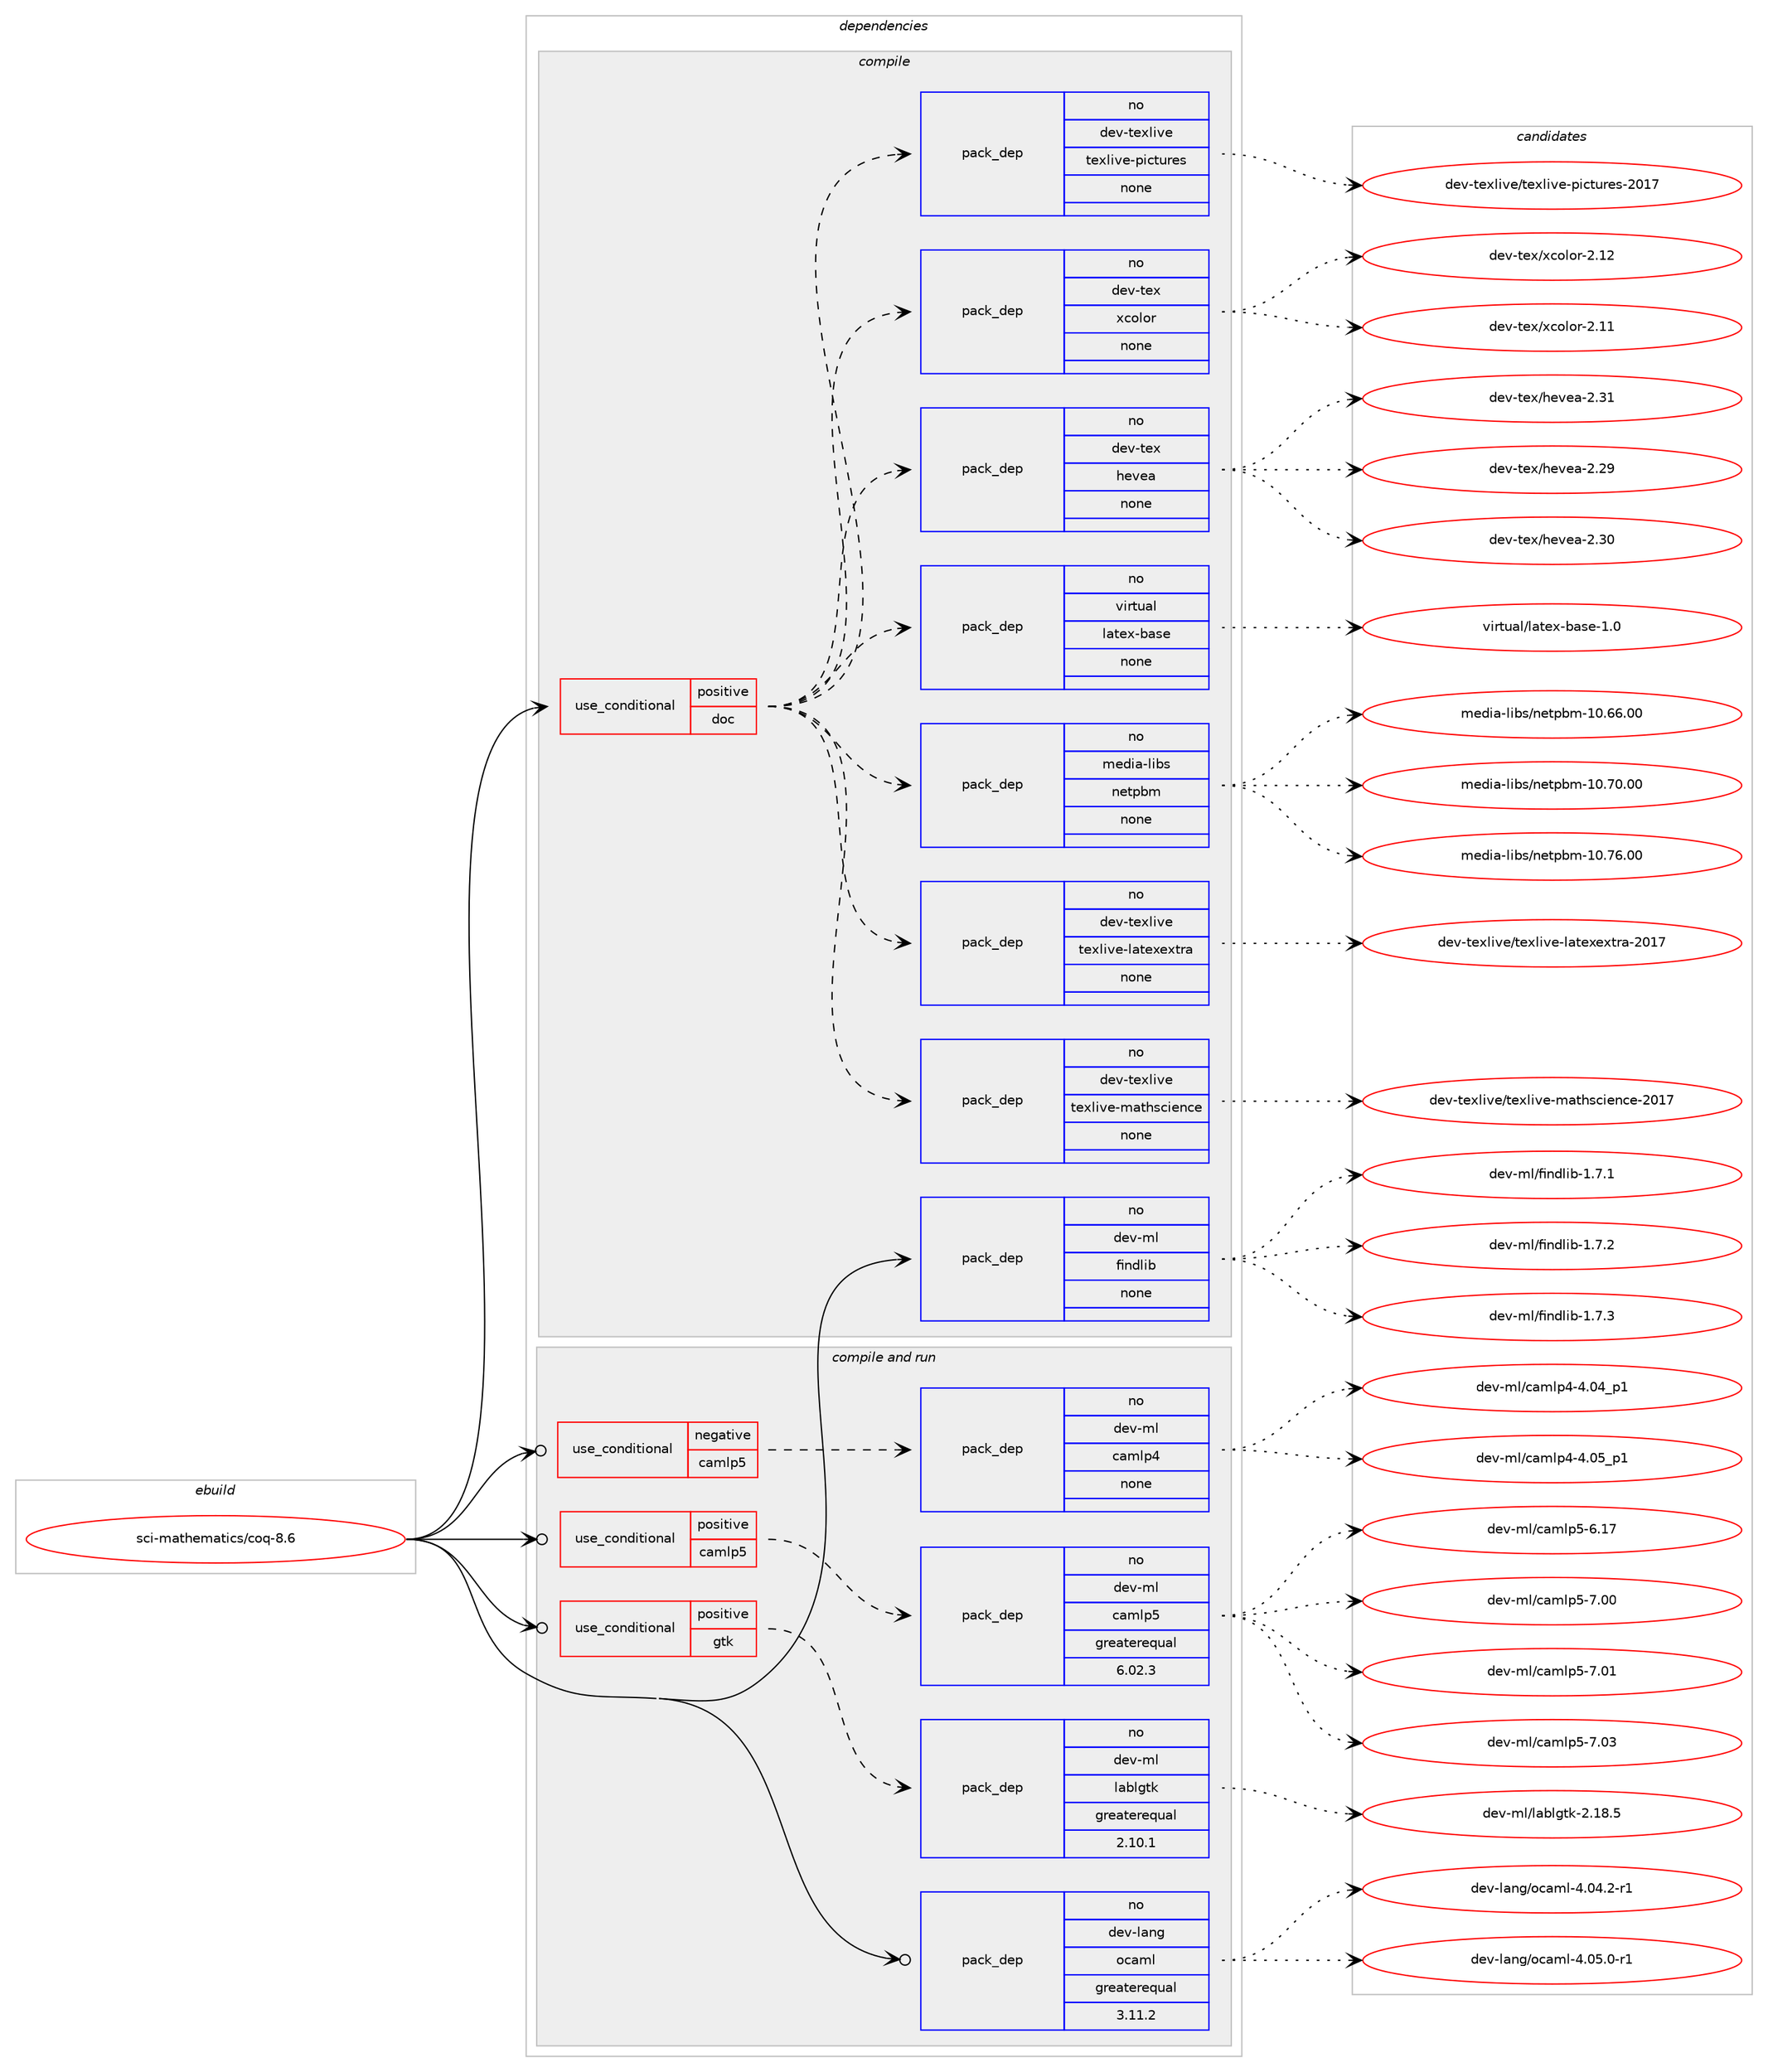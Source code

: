 digraph prolog {

# *************
# Graph options
# *************

newrank=true;
concentrate=true;
compound=true;
graph [rankdir=LR,fontname=Helvetica,fontsize=10,ranksep=1.5];#, ranksep=2.5, nodesep=0.2];
edge  [arrowhead=vee];
node  [fontname=Helvetica,fontsize=10];

# **********
# The ebuild
# **********

subgraph cluster_leftcol {
color=gray;
rank=same;
label=<<i>ebuild</i>>;
id [label="sci-mathematics/coq-8.6", color=red, width=4, href="../sci-mathematics/coq-8.6.svg"];
}

# ****************
# The dependencies
# ****************

subgraph cluster_midcol {
color=gray;
label=<<i>dependencies</i>>;
subgraph cluster_compile {
fillcolor="#eeeeee";
style=filled;
label=<<i>compile</i>>;
subgraph cond454434 {
dependency1697904 [label=<<TABLE BORDER="0" CELLBORDER="1" CELLSPACING="0" CELLPADDING="4"><TR><TD ROWSPAN="3" CELLPADDING="10">use_conditional</TD></TR><TR><TD>positive</TD></TR><TR><TD>doc</TD></TR></TABLE>>, shape=none, color=red];
subgraph pack1215642 {
dependency1697905 [label=<<TABLE BORDER="0" CELLBORDER="1" CELLSPACING="0" CELLPADDING="4" WIDTH="220"><TR><TD ROWSPAN="6" CELLPADDING="30">pack_dep</TD></TR><TR><TD WIDTH="110">no</TD></TR><TR><TD>media-libs</TD></TR><TR><TD>netpbm</TD></TR><TR><TD>none</TD></TR><TR><TD></TD></TR></TABLE>>, shape=none, color=blue];
}
dependency1697904:e -> dependency1697905:w [weight=20,style="dashed",arrowhead="vee"];
subgraph pack1215643 {
dependency1697906 [label=<<TABLE BORDER="0" CELLBORDER="1" CELLSPACING="0" CELLPADDING="4" WIDTH="220"><TR><TD ROWSPAN="6" CELLPADDING="30">pack_dep</TD></TR><TR><TD WIDTH="110">no</TD></TR><TR><TD>virtual</TD></TR><TR><TD>latex-base</TD></TR><TR><TD>none</TD></TR><TR><TD></TD></TR></TABLE>>, shape=none, color=blue];
}
dependency1697904:e -> dependency1697906:w [weight=20,style="dashed",arrowhead="vee"];
subgraph pack1215644 {
dependency1697907 [label=<<TABLE BORDER="0" CELLBORDER="1" CELLSPACING="0" CELLPADDING="4" WIDTH="220"><TR><TD ROWSPAN="6" CELLPADDING="30">pack_dep</TD></TR><TR><TD WIDTH="110">no</TD></TR><TR><TD>dev-tex</TD></TR><TR><TD>hevea</TD></TR><TR><TD>none</TD></TR><TR><TD></TD></TR></TABLE>>, shape=none, color=blue];
}
dependency1697904:e -> dependency1697907:w [weight=20,style="dashed",arrowhead="vee"];
subgraph pack1215645 {
dependency1697908 [label=<<TABLE BORDER="0" CELLBORDER="1" CELLSPACING="0" CELLPADDING="4" WIDTH="220"><TR><TD ROWSPAN="6" CELLPADDING="30">pack_dep</TD></TR><TR><TD WIDTH="110">no</TD></TR><TR><TD>dev-tex</TD></TR><TR><TD>xcolor</TD></TR><TR><TD>none</TD></TR><TR><TD></TD></TR></TABLE>>, shape=none, color=blue];
}
dependency1697904:e -> dependency1697908:w [weight=20,style="dashed",arrowhead="vee"];
subgraph pack1215646 {
dependency1697909 [label=<<TABLE BORDER="0" CELLBORDER="1" CELLSPACING="0" CELLPADDING="4" WIDTH="220"><TR><TD ROWSPAN="6" CELLPADDING="30">pack_dep</TD></TR><TR><TD WIDTH="110">no</TD></TR><TR><TD>dev-texlive</TD></TR><TR><TD>texlive-pictures</TD></TR><TR><TD>none</TD></TR><TR><TD></TD></TR></TABLE>>, shape=none, color=blue];
}
dependency1697904:e -> dependency1697909:w [weight=20,style="dashed",arrowhead="vee"];
subgraph pack1215647 {
dependency1697910 [label=<<TABLE BORDER="0" CELLBORDER="1" CELLSPACING="0" CELLPADDING="4" WIDTH="220"><TR><TD ROWSPAN="6" CELLPADDING="30">pack_dep</TD></TR><TR><TD WIDTH="110">no</TD></TR><TR><TD>dev-texlive</TD></TR><TR><TD>texlive-mathscience</TD></TR><TR><TD>none</TD></TR><TR><TD></TD></TR></TABLE>>, shape=none, color=blue];
}
dependency1697904:e -> dependency1697910:w [weight=20,style="dashed",arrowhead="vee"];
subgraph pack1215648 {
dependency1697911 [label=<<TABLE BORDER="0" CELLBORDER="1" CELLSPACING="0" CELLPADDING="4" WIDTH="220"><TR><TD ROWSPAN="6" CELLPADDING="30">pack_dep</TD></TR><TR><TD WIDTH="110">no</TD></TR><TR><TD>dev-texlive</TD></TR><TR><TD>texlive-latexextra</TD></TR><TR><TD>none</TD></TR><TR><TD></TD></TR></TABLE>>, shape=none, color=blue];
}
dependency1697904:e -> dependency1697911:w [weight=20,style="dashed",arrowhead="vee"];
}
id:e -> dependency1697904:w [weight=20,style="solid",arrowhead="vee"];
subgraph pack1215649 {
dependency1697912 [label=<<TABLE BORDER="0" CELLBORDER="1" CELLSPACING="0" CELLPADDING="4" WIDTH="220"><TR><TD ROWSPAN="6" CELLPADDING="30">pack_dep</TD></TR><TR><TD WIDTH="110">no</TD></TR><TR><TD>dev-ml</TD></TR><TR><TD>findlib</TD></TR><TR><TD>none</TD></TR><TR><TD></TD></TR></TABLE>>, shape=none, color=blue];
}
id:e -> dependency1697912:w [weight=20,style="solid",arrowhead="vee"];
}
subgraph cluster_compileandrun {
fillcolor="#eeeeee";
style=filled;
label=<<i>compile and run</i>>;
subgraph cond454435 {
dependency1697913 [label=<<TABLE BORDER="0" CELLBORDER="1" CELLSPACING="0" CELLPADDING="4"><TR><TD ROWSPAN="3" CELLPADDING="10">use_conditional</TD></TR><TR><TD>negative</TD></TR><TR><TD>camlp5</TD></TR></TABLE>>, shape=none, color=red];
subgraph pack1215650 {
dependency1697914 [label=<<TABLE BORDER="0" CELLBORDER="1" CELLSPACING="0" CELLPADDING="4" WIDTH="220"><TR><TD ROWSPAN="6" CELLPADDING="30">pack_dep</TD></TR><TR><TD WIDTH="110">no</TD></TR><TR><TD>dev-ml</TD></TR><TR><TD>camlp4</TD></TR><TR><TD>none</TD></TR><TR><TD></TD></TR></TABLE>>, shape=none, color=blue];
}
dependency1697913:e -> dependency1697914:w [weight=20,style="dashed",arrowhead="vee"];
}
id:e -> dependency1697913:w [weight=20,style="solid",arrowhead="odotvee"];
subgraph cond454436 {
dependency1697915 [label=<<TABLE BORDER="0" CELLBORDER="1" CELLSPACING="0" CELLPADDING="4"><TR><TD ROWSPAN="3" CELLPADDING="10">use_conditional</TD></TR><TR><TD>positive</TD></TR><TR><TD>camlp5</TD></TR></TABLE>>, shape=none, color=red];
subgraph pack1215651 {
dependency1697916 [label=<<TABLE BORDER="0" CELLBORDER="1" CELLSPACING="0" CELLPADDING="4" WIDTH="220"><TR><TD ROWSPAN="6" CELLPADDING="30">pack_dep</TD></TR><TR><TD WIDTH="110">no</TD></TR><TR><TD>dev-ml</TD></TR><TR><TD>camlp5</TD></TR><TR><TD>greaterequal</TD></TR><TR><TD>6.02.3</TD></TR></TABLE>>, shape=none, color=blue];
}
dependency1697915:e -> dependency1697916:w [weight=20,style="dashed",arrowhead="vee"];
}
id:e -> dependency1697915:w [weight=20,style="solid",arrowhead="odotvee"];
subgraph cond454437 {
dependency1697917 [label=<<TABLE BORDER="0" CELLBORDER="1" CELLSPACING="0" CELLPADDING="4"><TR><TD ROWSPAN="3" CELLPADDING="10">use_conditional</TD></TR><TR><TD>positive</TD></TR><TR><TD>gtk</TD></TR></TABLE>>, shape=none, color=red];
subgraph pack1215652 {
dependency1697918 [label=<<TABLE BORDER="0" CELLBORDER="1" CELLSPACING="0" CELLPADDING="4" WIDTH="220"><TR><TD ROWSPAN="6" CELLPADDING="30">pack_dep</TD></TR><TR><TD WIDTH="110">no</TD></TR><TR><TD>dev-ml</TD></TR><TR><TD>lablgtk</TD></TR><TR><TD>greaterequal</TD></TR><TR><TD>2.10.1</TD></TR></TABLE>>, shape=none, color=blue];
}
dependency1697917:e -> dependency1697918:w [weight=20,style="dashed",arrowhead="vee"];
}
id:e -> dependency1697917:w [weight=20,style="solid",arrowhead="odotvee"];
subgraph pack1215653 {
dependency1697919 [label=<<TABLE BORDER="0" CELLBORDER="1" CELLSPACING="0" CELLPADDING="4" WIDTH="220"><TR><TD ROWSPAN="6" CELLPADDING="30">pack_dep</TD></TR><TR><TD WIDTH="110">no</TD></TR><TR><TD>dev-lang</TD></TR><TR><TD>ocaml</TD></TR><TR><TD>greaterequal</TD></TR><TR><TD>3.11.2</TD></TR></TABLE>>, shape=none, color=blue];
}
id:e -> dependency1697919:w [weight=20,style="solid",arrowhead="odotvee"];
}
subgraph cluster_run {
fillcolor="#eeeeee";
style=filled;
label=<<i>run</i>>;
}
}

# **************
# The candidates
# **************

subgraph cluster_choices {
rank=same;
color=gray;
label=<<i>candidates</i>>;

subgraph choice1215642 {
color=black;
nodesep=1;
choice1091011001059745108105981154711010111611298109454948465454464848 [label="media-libs/netpbm-10.66.00", color=red, width=4,href="../media-libs/netpbm-10.66.00.svg"];
choice1091011001059745108105981154711010111611298109454948465548464848 [label="media-libs/netpbm-10.70.00", color=red, width=4,href="../media-libs/netpbm-10.70.00.svg"];
choice1091011001059745108105981154711010111611298109454948465554464848 [label="media-libs/netpbm-10.76.00", color=red, width=4,href="../media-libs/netpbm-10.76.00.svg"];
dependency1697905:e -> choice1091011001059745108105981154711010111611298109454948465454464848:w [style=dotted,weight="100"];
dependency1697905:e -> choice1091011001059745108105981154711010111611298109454948465548464848:w [style=dotted,weight="100"];
dependency1697905:e -> choice1091011001059745108105981154711010111611298109454948465554464848:w [style=dotted,weight="100"];
}
subgraph choice1215643 {
color=black;
nodesep=1;
choice11810511411611797108471089711610112045989711510145494648 [label="virtual/latex-base-1.0", color=red, width=4,href="../virtual/latex-base-1.0.svg"];
dependency1697906:e -> choice11810511411611797108471089711610112045989711510145494648:w [style=dotted,weight="100"];
}
subgraph choice1215644 {
color=black;
nodesep=1;
choice1001011184511610112047104101118101974550465057 [label="dev-tex/hevea-2.29", color=red, width=4,href="../dev-tex/hevea-2.29.svg"];
choice1001011184511610112047104101118101974550465148 [label="dev-tex/hevea-2.30", color=red, width=4,href="../dev-tex/hevea-2.30.svg"];
choice1001011184511610112047104101118101974550465149 [label="dev-tex/hevea-2.31", color=red, width=4,href="../dev-tex/hevea-2.31.svg"];
dependency1697907:e -> choice1001011184511610112047104101118101974550465057:w [style=dotted,weight="100"];
dependency1697907:e -> choice1001011184511610112047104101118101974550465148:w [style=dotted,weight="100"];
dependency1697907:e -> choice1001011184511610112047104101118101974550465149:w [style=dotted,weight="100"];
}
subgraph choice1215645 {
color=black;
nodesep=1;
choice1001011184511610112047120991111081111144550464949 [label="dev-tex/xcolor-2.11", color=red, width=4,href="../dev-tex/xcolor-2.11.svg"];
choice1001011184511610112047120991111081111144550464950 [label="dev-tex/xcolor-2.12", color=red, width=4,href="../dev-tex/xcolor-2.12.svg"];
dependency1697908:e -> choice1001011184511610112047120991111081111144550464949:w [style=dotted,weight="100"];
dependency1697908:e -> choice1001011184511610112047120991111081111144550464950:w [style=dotted,weight="100"];
}
subgraph choice1215646 {
color=black;
nodesep=1;
choice100101118451161011201081051181014711610112010810511810145112105991161171141011154550484955 [label="dev-texlive/texlive-pictures-2017", color=red, width=4,href="../dev-texlive/texlive-pictures-2017.svg"];
dependency1697909:e -> choice100101118451161011201081051181014711610112010810511810145112105991161171141011154550484955:w [style=dotted,weight="100"];
}
subgraph choice1215647 {
color=black;
nodesep=1;
choice1001011184511610112010810511810147116101120108105118101451099711610411599105101110991014550484955 [label="dev-texlive/texlive-mathscience-2017", color=red, width=4,href="../dev-texlive/texlive-mathscience-2017.svg"];
dependency1697910:e -> choice1001011184511610112010810511810147116101120108105118101451099711610411599105101110991014550484955:w [style=dotted,weight="100"];
}
subgraph choice1215648 {
color=black;
nodesep=1;
choice10010111845116101120108105118101471161011201081051181014510897116101120101120116114974550484955 [label="dev-texlive/texlive-latexextra-2017", color=red, width=4,href="../dev-texlive/texlive-latexextra-2017.svg"];
dependency1697911:e -> choice10010111845116101120108105118101471161011201081051181014510897116101120101120116114974550484955:w [style=dotted,weight="100"];
}
subgraph choice1215649 {
color=black;
nodesep=1;
choice100101118451091084710210511010010810598454946554649 [label="dev-ml/findlib-1.7.1", color=red, width=4,href="../dev-ml/findlib-1.7.1.svg"];
choice100101118451091084710210511010010810598454946554650 [label="dev-ml/findlib-1.7.2", color=red, width=4,href="../dev-ml/findlib-1.7.2.svg"];
choice100101118451091084710210511010010810598454946554651 [label="dev-ml/findlib-1.7.3", color=red, width=4,href="../dev-ml/findlib-1.7.3.svg"];
dependency1697912:e -> choice100101118451091084710210511010010810598454946554649:w [style=dotted,weight="100"];
dependency1697912:e -> choice100101118451091084710210511010010810598454946554650:w [style=dotted,weight="100"];
dependency1697912:e -> choice100101118451091084710210511010010810598454946554651:w [style=dotted,weight="100"];
}
subgraph choice1215650 {
color=black;
nodesep=1;
choice100101118451091084799971091081125245524648529511249 [label="dev-ml/camlp4-4.04_p1", color=red, width=4,href="../dev-ml/camlp4-4.04_p1.svg"];
choice100101118451091084799971091081125245524648539511249 [label="dev-ml/camlp4-4.05_p1", color=red, width=4,href="../dev-ml/camlp4-4.05_p1.svg"];
dependency1697914:e -> choice100101118451091084799971091081125245524648529511249:w [style=dotted,weight="100"];
dependency1697914:e -> choice100101118451091084799971091081125245524648539511249:w [style=dotted,weight="100"];
}
subgraph choice1215651 {
color=black;
nodesep=1;
choice10010111845109108479997109108112534554464955 [label="dev-ml/camlp5-6.17", color=red, width=4,href="../dev-ml/camlp5-6.17.svg"];
choice10010111845109108479997109108112534555464848 [label="dev-ml/camlp5-7.00", color=red, width=4,href="../dev-ml/camlp5-7.00.svg"];
choice10010111845109108479997109108112534555464849 [label="dev-ml/camlp5-7.01", color=red, width=4,href="../dev-ml/camlp5-7.01.svg"];
choice10010111845109108479997109108112534555464851 [label="dev-ml/camlp5-7.03", color=red, width=4,href="../dev-ml/camlp5-7.03.svg"];
dependency1697916:e -> choice10010111845109108479997109108112534554464955:w [style=dotted,weight="100"];
dependency1697916:e -> choice10010111845109108479997109108112534555464848:w [style=dotted,weight="100"];
dependency1697916:e -> choice10010111845109108479997109108112534555464849:w [style=dotted,weight="100"];
dependency1697916:e -> choice10010111845109108479997109108112534555464851:w [style=dotted,weight="100"];
}
subgraph choice1215652 {
color=black;
nodesep=1;
choice1001011184510910847108979810810311610745504649564653 [label="dev-ml/lablgtk-2.18.5", color=red, width=4,href="../dev-ml/lablgtk-2.18.5.svg"];
dependency1697918:e -> choice1001011184510910847108979810810311610745504649564653:w [style=dotted,weight="100"];
}
subgraph choice1215653 {
color=black;
nodesep=1;
choice1001011184510897110103471119997109108455246485246504511449 [label="dev-lang/ocaml-4.04.2-r1", color=red, width=4,href="../dev-lang/ocaml-4.04.2-r1.svg"];
choice1001011184510897110103471119997109108455246485346484511449 [label="dev-lang/ocaml-4.05.0-r1", color=red, width=4,href="../dev-lang/ocaml-4.05.0-r1.svg"];
dependency1697919:e -> choice1001011184510897110103471119997109108455246485246504511449:w [style=dotted,weight="100"];
dependency1697919:e -> choice1001011184510897110103471119997109108455246485346484511449:w [style=dotted,weight="100"];
}
}

}
